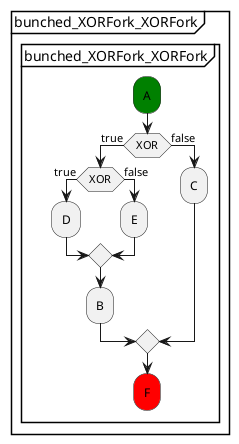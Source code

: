 @startuml
partition "bunched_XORFork_XORFork" {
    group "bunched_XORFork_XORFork"
        #green:A;
        if (XOR) then (true)
            if (XOR) then (true)
                :D;
            else (false)
                :E;
            endif
            :B;
        else (false)
            :C;
        endif
        #red:F;
    end group
}
@enduml